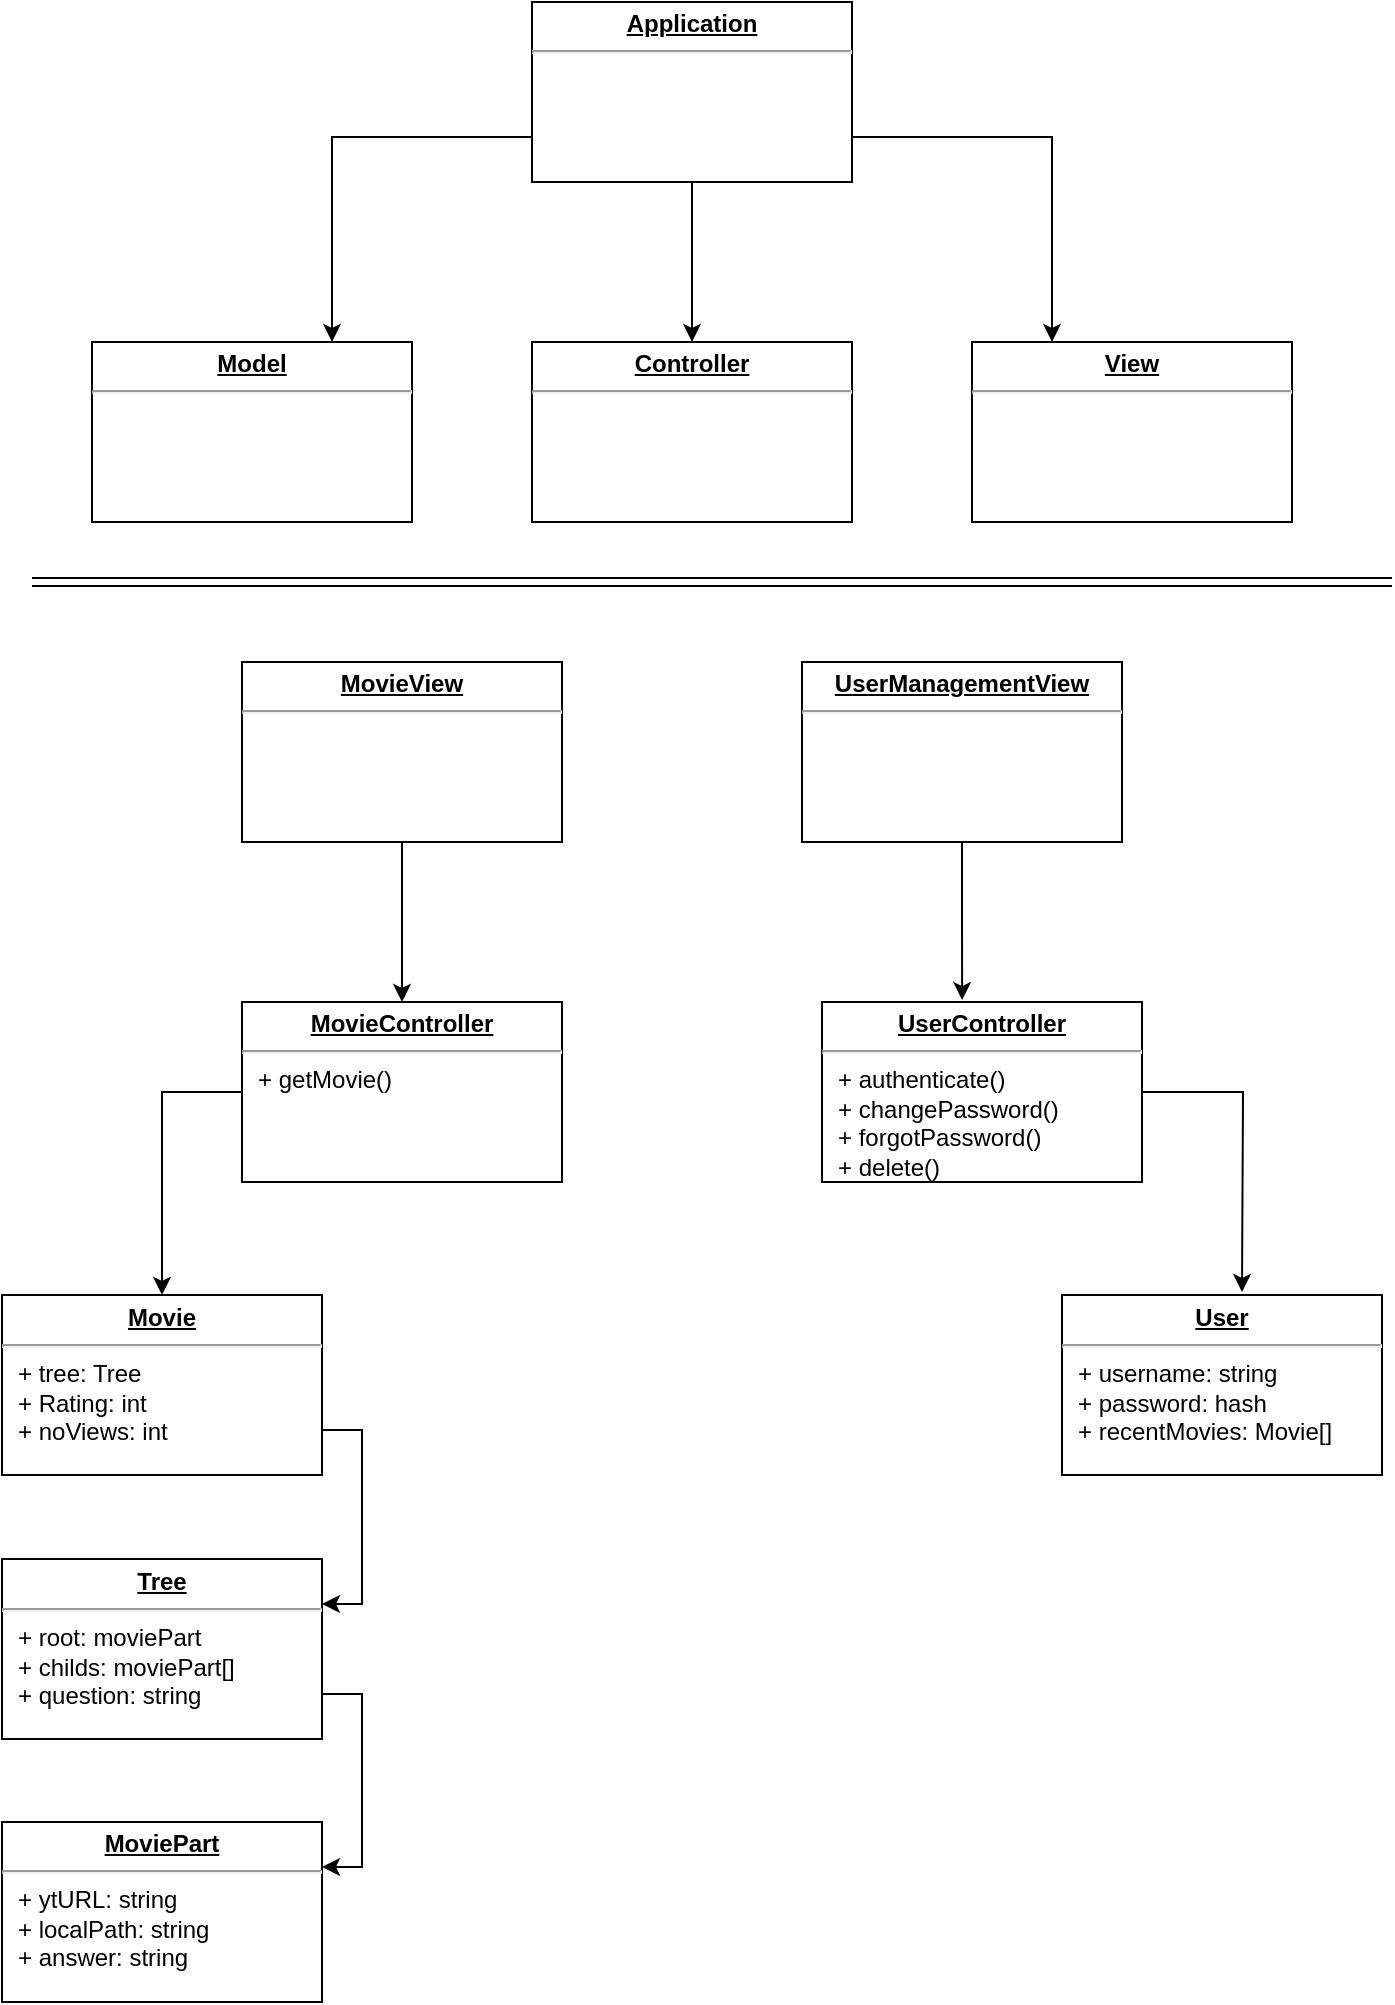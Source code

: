 <mxfile version="10.6.3" type="device"><diagram id="Z8mQ9Vk6U2Bu0iKIjtvb" name="Page-1"><mxGraphModel dx="1394" dy="894" grid="1" gridSize="10" guides="1" tooltips="1" connect="1" arrows="1" fold="1" page="1" pageScale="1" pageWidth="827" pageHeight="1169" math="0" shadow="0"><root><mxCell id="0"/><mxCell id="1" parent="0"/><mxCell id="KoXhaX403D1hfCPLf_22-6" style="edgeStyle=orthogonalEdgeStyle;rounded=0;orthogonalLoop=1;jettySize=auto;html=1;exitX=0.5;exitY=1;exitDx=0;exitDy=0;entryX=0.5;entryY=0;entryDx=0;entryDy=0;" edge="1" parent="1" source="KoXhaX403D1hfCPLf_22-1" target="KoXhaX403D1hfCPLf_22-3"><mxGeometry relative="1" as="geometry"/></mxCell><mxCell id="KoXhaX403D1hfCPLf_22-9" style="edgeStyle=orthogonalEdgeStyle;rounded=0;orthogonalLoop=1;jettySize=auto;html=1;exitX=1;exitY=0.75;exitDx=0;exitDy=0;entryX=0.25;entryY=0;entryDx=0;entryDy=0;" edge="1" parent="1" source="KoXhaX403D1hfCPLf_22-1" target="KoXhaX403D1hfCPLf_22-4"><mxGeometry relative="1" as="geometry"/></mxCell><mxCell id="KoXhaX403D1hfCPLf_22-10" style="edgeStyle=orthogonalEdgeStyle;rounded=0;orthogonalLoop=1;jettySize=auto;html=1;exitX=0;exitY=0.75;exitDx=0;exitDy=0;entryX=0.75;entryY=0;entryDx=0;entryDy=0;" edge="1" parent="1" source="KoXhaX403D1hfCPLf_22-1" target="KoXhaX403D1hfCPLf_22-2"><mxGeometry relative="1" as="geometry"/></mxCell><mxCell id="KoXhaX403D1hfCPLf_22-1" value="&lt;p style=&quot;margin: 0px ; margin-top: 4px ; text-align: center ; text-decoration: underline&quot;&gt;&lt;b&gt;Application&lt;/b&gt;&lt;/p&gt;&lt;hr&gt;&lt;p style=&quot;margin: 0px ; margin-left: 8px&quot;&gt;&lt;br&gt;&lt;/p&gt;" style="verticalAlign=top;align=left;overflow=fill;fontSize=12;fontFamily=Helvetica;html=1;" vertex="1" parent="1"><mxGeometry x="330" y="30" width="160" height="90" as="geometry"/></mxCell><mxCell id="KoXhaX403D1hfCPLf_22-2" value="&lt;p style=&quot;margin: 0px ; margin-top: 4px ; text-align: center ; text-decoration: underline&quot;&gt;&lt;b&gt;Model&lt;/b&gt;&lt;/p&gt;&lt;hr&gt;&lt;p style=&quot;margin: 0px ; margin-left: 8px&quot;&gt;&lt;br&gt;&lt;/p&gt;" style="verticalAlign=top;align=left;overflow=fill;fontSize=12;fontFamily=Helvetica;html=1;" vertex="1" parent="1"><mxGeometry x="110" y="200" width="160" height="90" as="geometry"/></mxCell><mxCell id="KoXhaX403D1hfCPLf_22-3" value="&lt;p style=&quot;margin: 0px ; margin-top: 4px ; text-align: center ; text-decoration: underline&quot;&gt;&lt;b&gt;Controller&lt;/b&gt;&lt;/p&gt;&lt;hr&gt;&lt;p style=&quot;margin: 0px ; margin-left: 8px&quot;&gt;&lt;br&gt;&lt;/p&gt;" style="verticalAlign=top;align=left;overflow=fill;fontSize=12;fontFamily=Helvetica;html=1;" vertex="1" parent="1"><mxGeometry x="330" y="200" width="160" height="90" as="geometry"/></mxCell><mxCell id="KoXhaX403D1hfCPLf_22-4" value="&lt;p style=&quot;margin: 0px ; margin-top: 4px ; text-align: center ; text-decoration: underline&quot;&gt;&lt;b&gt;View&lt;/b&gt;&lt;/p&gt;&lt;hr&gt;&lt;p style=&quot;margin: 0px ; margin-left: 8px&quot;&gt;&lt;br&gt;&lt;/p&gt;" style="verticalAlign=top;align=left;overflow=fill;fontSize=12;fontFamily=Helvetica;html=1;" vertex="1" parent="1"><mxGeometry x="550" y="200" width="160" height="90" as="geometry"/></mxCell><mxCell id="KoXhaX403D1hfCPLf_22-11" value="" style="shape=link;html=1;" edge="1" parent="1"><mxGeometry width="50" height="50" relative="1" as="geometry"><mxPoint x="80" y="320" as="sourcePoint"/><mxPoint x="760" y="320" as="targetPoint"/></mxGeometry></mxCell><mxCell id="KoXhaX403D1hfCPLf_22-14" value="&lt;p style=&quot;margin: 0px ; margin-top: 4px ; text-align: center ; text-decoration: underline&quot;&gt;&lt;b&gt;MoviePart&lt;/b&gt;&lt;/p&gt;&lt;hr&gt;&lt;p style=&quot;margin: 0px ; margin-left: 8px&quot;&gt;+ ytURL: string&lt;/p&gt;&lt;p style=&quot;margin: 0px ; margin-left: 8px&quot;&gt;+ localPath: string&lt;/p&gt;&lt;p style=&quot;margin: 0px ; margin-left: 8px&quot;&gt;+ answer: string&lt;/p&gt;" style="verticalAlign=top;align=left;overflow=fill;fontSize=12;fontFamily=Helvetica;html=1;" vertex="1" parent="1"><mxGeometry x="65" y="940" width="160" height="90" as="geometry"/></mxCell><mxCell id="KoXhaX403D1hfCPLf_22-24" style="edgeStyle=orthogonalEdgeStyle;rounded=0;orthogonalLoop=1;jettySize=auto;html=1;exitX=1;exitY=0.75;exitDx=0;exitDy=0;entryX=1;entryY=0.25;entryDx=0;entryDy=0;" edge="1" parent="1" source="KoXhaX403D1hfCPLf_22-15" target="KoXhaX403D1hfCPLf_22-14"><mxGeometry relative="1" as="geometry"/></mxCell><mxCell id="KoXhaX403D1hfCPLf_22-15" value="&lt;p style=&quot;margin: 0px ; margin-top: 4px ; text-align: center ; text-decoration: underline&quot;&gt;&lt;b&gt;Tree&lt;/b&gt;&lt;/p&gt;&lt;hr&gt;&lt;p style=&quot;margin: 0px ; margin-left: 8px&quot;&gt;+ root: moviePart&lt;/p&gt;&lt;p style=&quot;margin: 0px ; margin-left: 8px&quot;&gt;+ childs: moviePart[]&lt;/p&gt;&lt;p style=&quot;margin: 0px ; margin-left: 8px&quot;&gt;+ question: string&lt;/p&gt;" style="verticalAlign=top;align=left;overflow=fill;fontSize=12;fontFamily=Helvetica;html=1;" vertex="1" parent="1"><mxGeometry x="65" y="808.5" width="160" height="90" as="geometry"/></mxCell><mxCell id="KoXhaX403D1hfCPLf_22-23" style="edgeStyle=orthogonalEdgeStyle;rounded=0;orthogonalLoop=1;jettySize=auto;html=1;exitX=1;exitY=0.75;exitDx=0;exitDy=0;entryX=1;entryY=0.25;entryDx=0;entryDy=0;" edge="1" parent="1" source="KoXhaX403D1hfCPLf_22-16" target="KoXhaX403D1hfCPLf_22-15"><mxGeometry relative="1" as="geometry"/></mxCell><mxCell id="KoXhaX403D1hfCPLf_22-16" value="&lt;p style=&quot;margin: 0px ; margin-top: 4px ; text-align: center ; text-decoration: underline&quot;&gt;&lt;b&gt;Movie&lt;/b&gt;&lt;/p&gt;&lt;hr&gt;&lt;p style=&quot;margin: 0px ; margin-left: 8px&quot;&gt;+ tree: Tree&lt;/p&gt;&lt;p style=&quot;margin: 0px ; margin-left: 8px&quot;&gt;+ Rating: int&lt;/p&gt;&lt;p style=&quot;margin: 0px ; margin-left: 8px&quot;&gt;+ noViews: int&lt;/p&gt;" style="verticalAlign=top;align=left;overflow=fill;fontSize=12;fontFamily=Helvetica;html=1;" vertex="1" parent="1"><mxGeometry x="65" y="676.5" width="160" height="90" as="geometry"/></mxCell><mxCell id="KoXhaX403D1hfCPLf_22-19" style="edgeStyle=orthogonalEdgeStyle;rounded=0;orthogonalLoop=1;jettySize=auto;html=1;exitX=0;exitY=0.5;exitDx=0;exitDy=0;entryX=0.5;entryY=0;entryDx=0;entryDy=0;" edge="1" parent="1" source="KoXhaX403D1hfCPLf_22-17" target="KoXhaX403D1hfCPLf_22-16"><mxGeometry relative="1" as="geometry"/></mxCell><mxCell id="KoXhaX403D1hfCPLf_22-17" value="&lt;p style=&quot;margin: 0px ; margin-top: 4px ; text-align: center ; text-decoration: underline&quot;&gt;&lt;b&gt;MovieController&lt;/b&gt;&lt;/p&gt;&lt;hr&gt;&lt;p style=&quot;margin: 0px ; margin-left: 8px&quot;&gt;+ getMovie()&lt;/p&gt;" style="verticalAlign=top;align=left;overflow=fill;fontSize=12;fontFamily=Helvetica;html=1;" vertex="1" parent="1"><mxGeometry x="185" y="530" width="160" height="90" as="geometry"/></mxCell><mxCell id="KoXhaX403D1hfCPLf_22-31" style="edgeStyle=orthogonalEdgeStyle;rounded=0;orthogonalLoop=1;jettySize=auto;html=1;exitX=1;exitY=0.5;exitDx=0;exitDy=0;" edge="1" parent="1" source="KoXhaX403D1hfCPLf_22-18"><mxGeometry relative="1" as="geometry"><mxPoint x="685" y="675" as="targetPoint"/></mxGeometry></mxCell><mxCell id="KoXhaX403D1hfCPLf_22-18" value="&lt;p style=&quot;margin: 0px ; margin-top: 4px ; text-align: center ; text-decoration: underline&quot;&gt;&lt;b&gt;UserController&lt;/b&gt;&lt;/p&gt;&lt;hr&gt;&lt;p style=&quot;margin: 0px ; margin-left: 8px&quot;&gt;+ authenticate()&lt;/p&gt;&lt;p style=&quot;margin: 0px ; margin-left: 8px&quot;&gt;+ changePassword()&lt;/p&gt;&lt;p style=&quot;margin: 0px ; margin-left: 8px&quot;&gt;+ forgotPassword()&lt;/p&gt;&lt;p style=&quot;margin: 0px ; margin-left: 8px&quot;&gt;+ delete()&lt;/p&gt;" style="verticalAlign=top;align=left;overflow=fill;fontSize=12;fontFamily=Helvetica;html=1;" vertex="1" parent="1"><mxGeometry x="475" y="530" width="160" height="90" as="geometry"/></mxCell><mxCell id="KoXhaX403D1hfCPLf_22-27" style="edgeStyle=orthogonalEdgeStyle;rounded=0;orthogonalLoop=1;jettySize=auto;html=1;exitX=0.5;exitY=1;exitDx=0;exitDy=0;entryX=0.5;entryY=0;entryDx=0;entryDy=0;" edge="1" parent="1" source="KoXhaX403D1hfCPLf_22-26" target="KoXhaX403D1hfCPLf_22-17"><mxGeometry relative="1" as="geometry"/></mxCell><mxCell id="KoXhaX403D1hfCPLf_22-26" value="&lt;p style=&quot;margin: 0px ; margin-top: 4px ; text-align: center ; text-decoration: underline&quot;&gt;&lt;b&gt;MovieView&lt;/b&gt;&lt;/p&gt;&lt;hr&gt;&lt;p style=&quot;margin: 0px ; margin-left: 8px&quot;&gt;&lt;br&gt;&lt;/p&gt;" style="verticalAlign=top;align=left;overflow=fill;fontSize=12;fontFamily=Helvetica;html=1;" vertex="1" parent="1"><mxGeometry x="185" y="360" width="160" height="90" as="geometry"/></mxCell><mxCell id="KoXhaX403D1hfCPLf_22-29" style="edgeStyle=orthogonalEdgeStyle;rounded=0;orthogonalLoop=1;jettySize=auto;html=1;exitX=0.5;exitY=1;exitDx=0;exitDy=0;entryX=0.438;entryY=-0.011;entryDx=0;entryDy=0;entryPerimeter=0;" edge="1" parent="1" source="KoXhaX403D1hfCPLf_22-28" target="KoXhaX403D1hfCPLf_22-18"><mxGeometry relative="1" as="geometry"/></mxCell><mxCell id="KoXhaX403D1hfCPLf_22-28" value="&lt;p style=&quot;margin: 0px ; margin-top: 4px ; text-align: center ; text-decoration: underline&quot;&gt;&lt;b&gt;UserManagementView&lt;/b&gt;&lt;/p&gt;&lt;hr&gt;&lt;p style=&quot;margin: 0px ; margin-left: 8px&quot;&gt;&lt;br&gt;&lt;/p&gt;" style="verticalAlign=top;align=left;overflow=fill;fontSize=12;fontFamily=Helvetica;html=1;" vertex="1" parent="1"><mxGeometry x="465" y="360" width="160" height="90" as="geometry"/></mxCell><mxCell id="KoXhaX403D1hfCPLf_22-30" value="&lt;p style=&quot;margin: 0px ; margin-top: 4px ; text-align: center ; text-decoration: underline&quot;&gt;&lt;b&gt;User&lt;/b&gt;&lt;/p&gt;&lt;hr&gt;&lt;p style=&quot;margin: 0px ; margin-left: 8px&quot;&gt;+ username: string&lt;/p&gt;&lt;p style=&quot;margin: 0px ; margin-left: 8px&quot;&gt;+ password: hash&lt;/p&gt;&lt;p style=&quot;margin: 0px ; margin-left: 8px&quot;&gt;+ recentMovies: Movie[]&lt;/p&gt;" style="verticalAlign=top;align=left;overflow=fill;fontSize=12;fontFamily=Helvetica;html=1;" vertex="1" parent="1"><mxGeometry x="595" y="676.5" width="160" height="90" as="geometry"/></mxCell></root></mxGraphModel></diagram></mxfile>